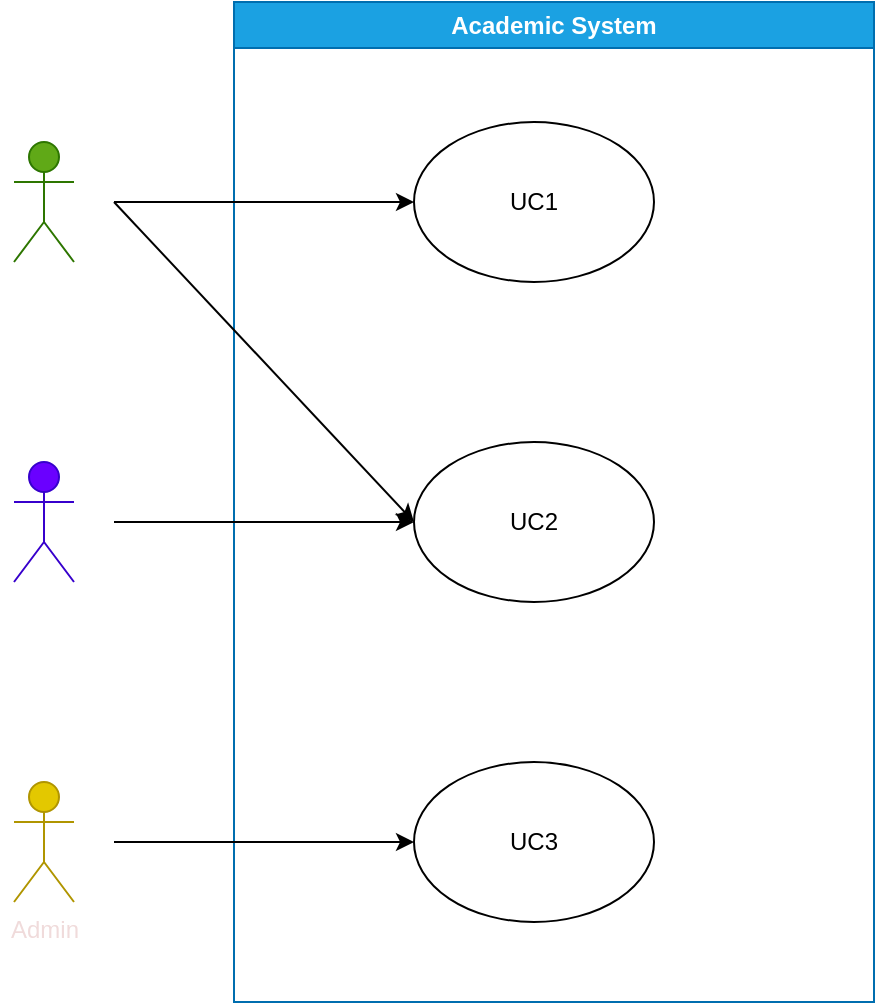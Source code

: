 <mxfile>
    <diagram id="hc57sK7sRXkse5nWP6on" name="Page-1">
        <mxGraphModel dx="832" dy="568" grid="1" gridSize="10" guides="1" tooltips="1" connect="1" arrows="1" fold="1" page="1" pageScale="1" pageWidth="850" pageHeight="1100" math="0" shadow="0">
            <root>
                <mxCell id="0"/>
                <mxCell id="1" parent="0"/>
                <mxCell id="2" value="Student" style="shape=umlActor;verticalLabelPosition=bottom;verticalAlign=top;html=1;outlineConnect=0;fillColor=#60a917;fontColor=#ffffff;strokeColor=#2D7600;" vertex="1" parent="1">
                    <mxGeometry x="130" y="170" width="30" height="60" as="geometry"/>
                </mxCell>
                <mxCell id="3" value="Lecturer" style="shape=umlActor;verticalLabelPosition=bottom;verticalAlign=top;html=1;outlineConnect=0;fillColor=#6a00ff;fontColor=#ffffff;strokeColor=#3700CC;" vertex="1" parent="1">
                    <mxGeometry x="130" y="330" width="30" height="60" as="geometry"/>
                </mxCell>
                <mxCell id="4" value="&lt;font color=&quot;#f0dbdb&quot;&gt;Admin&lt;/font&gt;" style="shape=umlActor;verticalLabelPosition=bottom;verticalAlign=top;html=1;outlineConnect=0;fillColor=#e3c800;fontColor=#000000;strokeColor=#B09500;" vertex="1" parent="1">
                    <mxGeometry x="130" y="490" width="30" height="60" as="geometry"/>
                </mxCell>
                <mxCell id="9" value="UC1" style="ellipse;whiteSpace=wrap;html=1;" vertex="1" parent="1">
                    <mxGeometry x="330" y="160" width="120" height="80" as="geometry"/>
                </mxCell>
                <mxCell id="10" value="UC2" style="ellipse;whiteSpace=wrap;html=1;" vertex="1" parent="1">
                    <mxGeometry x="330" y="320" width="120" height="80" as="geometry"/>
                </mxCell>
                <mxCell id="11" value="UC3" style="ellipse;whiteSpace=wrap;html=1;" vertex="1" parent="1">
                    <mxGeometry x="330" y="480" width="120" height="80" as="geometry"/>
                </mxCell>
                <mxCell id="12" value="Academic System" style="swimlane;whiteSpace=wrap;html=1;fillColor=#1ba1e2;fontColor=#ffffff;strokeColor=#006EAF;" vertex="1" parent="1">
                    <mxGeometry x="240" y="100" width="320" height="500" as="geometry"/>
                </mxCell>
                <mxCell id="15" value="" style="endArrow=classic;html=1;" edge="1" parent="1">
                    <mxGeometry width="50" height="50" relative="1" as="geometry">
                        <mxPoint x="180" y="200" as="sourcePoint"/>
                        <mxPoint x="330" y="200" as="targetPoint"/>
                    </mxGeometry>
                </mxCell>
                <mxCell id="16" value="" style="endArrow=classic;html=1;entryX=0;entryY=0.5;entryDx=0;entryDy=0;" edge="1" parent="1" target="10">
                    <mxGeometry width="50" height="50" relative="1" as="geometry">
                        <mxPoint x="180" y="200" as="sourcePoint"/>
                        <mxPoint x="450" y="370" as="targetPoint"/>
                    </mxGeometry>
                </mxCell>
                <mxCell id="17" value="" style="endArrow=classic;html=1;entryX=0;entryY=0.5;entryDx=0;entryDy=0;" edge="1" parent="1" target="10">
                    <mxGeometry width="50" height="50" relative="1" as="geometry">
                        <mxPoint x="180" y="360" as="sourcePoint"/>
                        <mxPoint x="450" y="370" as="targetPoint"/>
                    </mxGeometry>
                </mxCell>
                <mxCell id="18" value="" style="endArrow=classic;html=1;entryX=0;entryY=0.5;entryDx=0;entryDy=0;" edge="1" parent="1" target="11">
                    <mxGeometry width="50" height="50" relative="1" as="geometry">
                        <mxPoint x="180" y="520" as="sourcePoint"/>
                        <mxPoint x="450" y="370" as="targetPoint"/>
                    </mxGeometry>
                </mxCell>
            </root>
        </mxGraphModel>
    </diagram>
</mxfile>